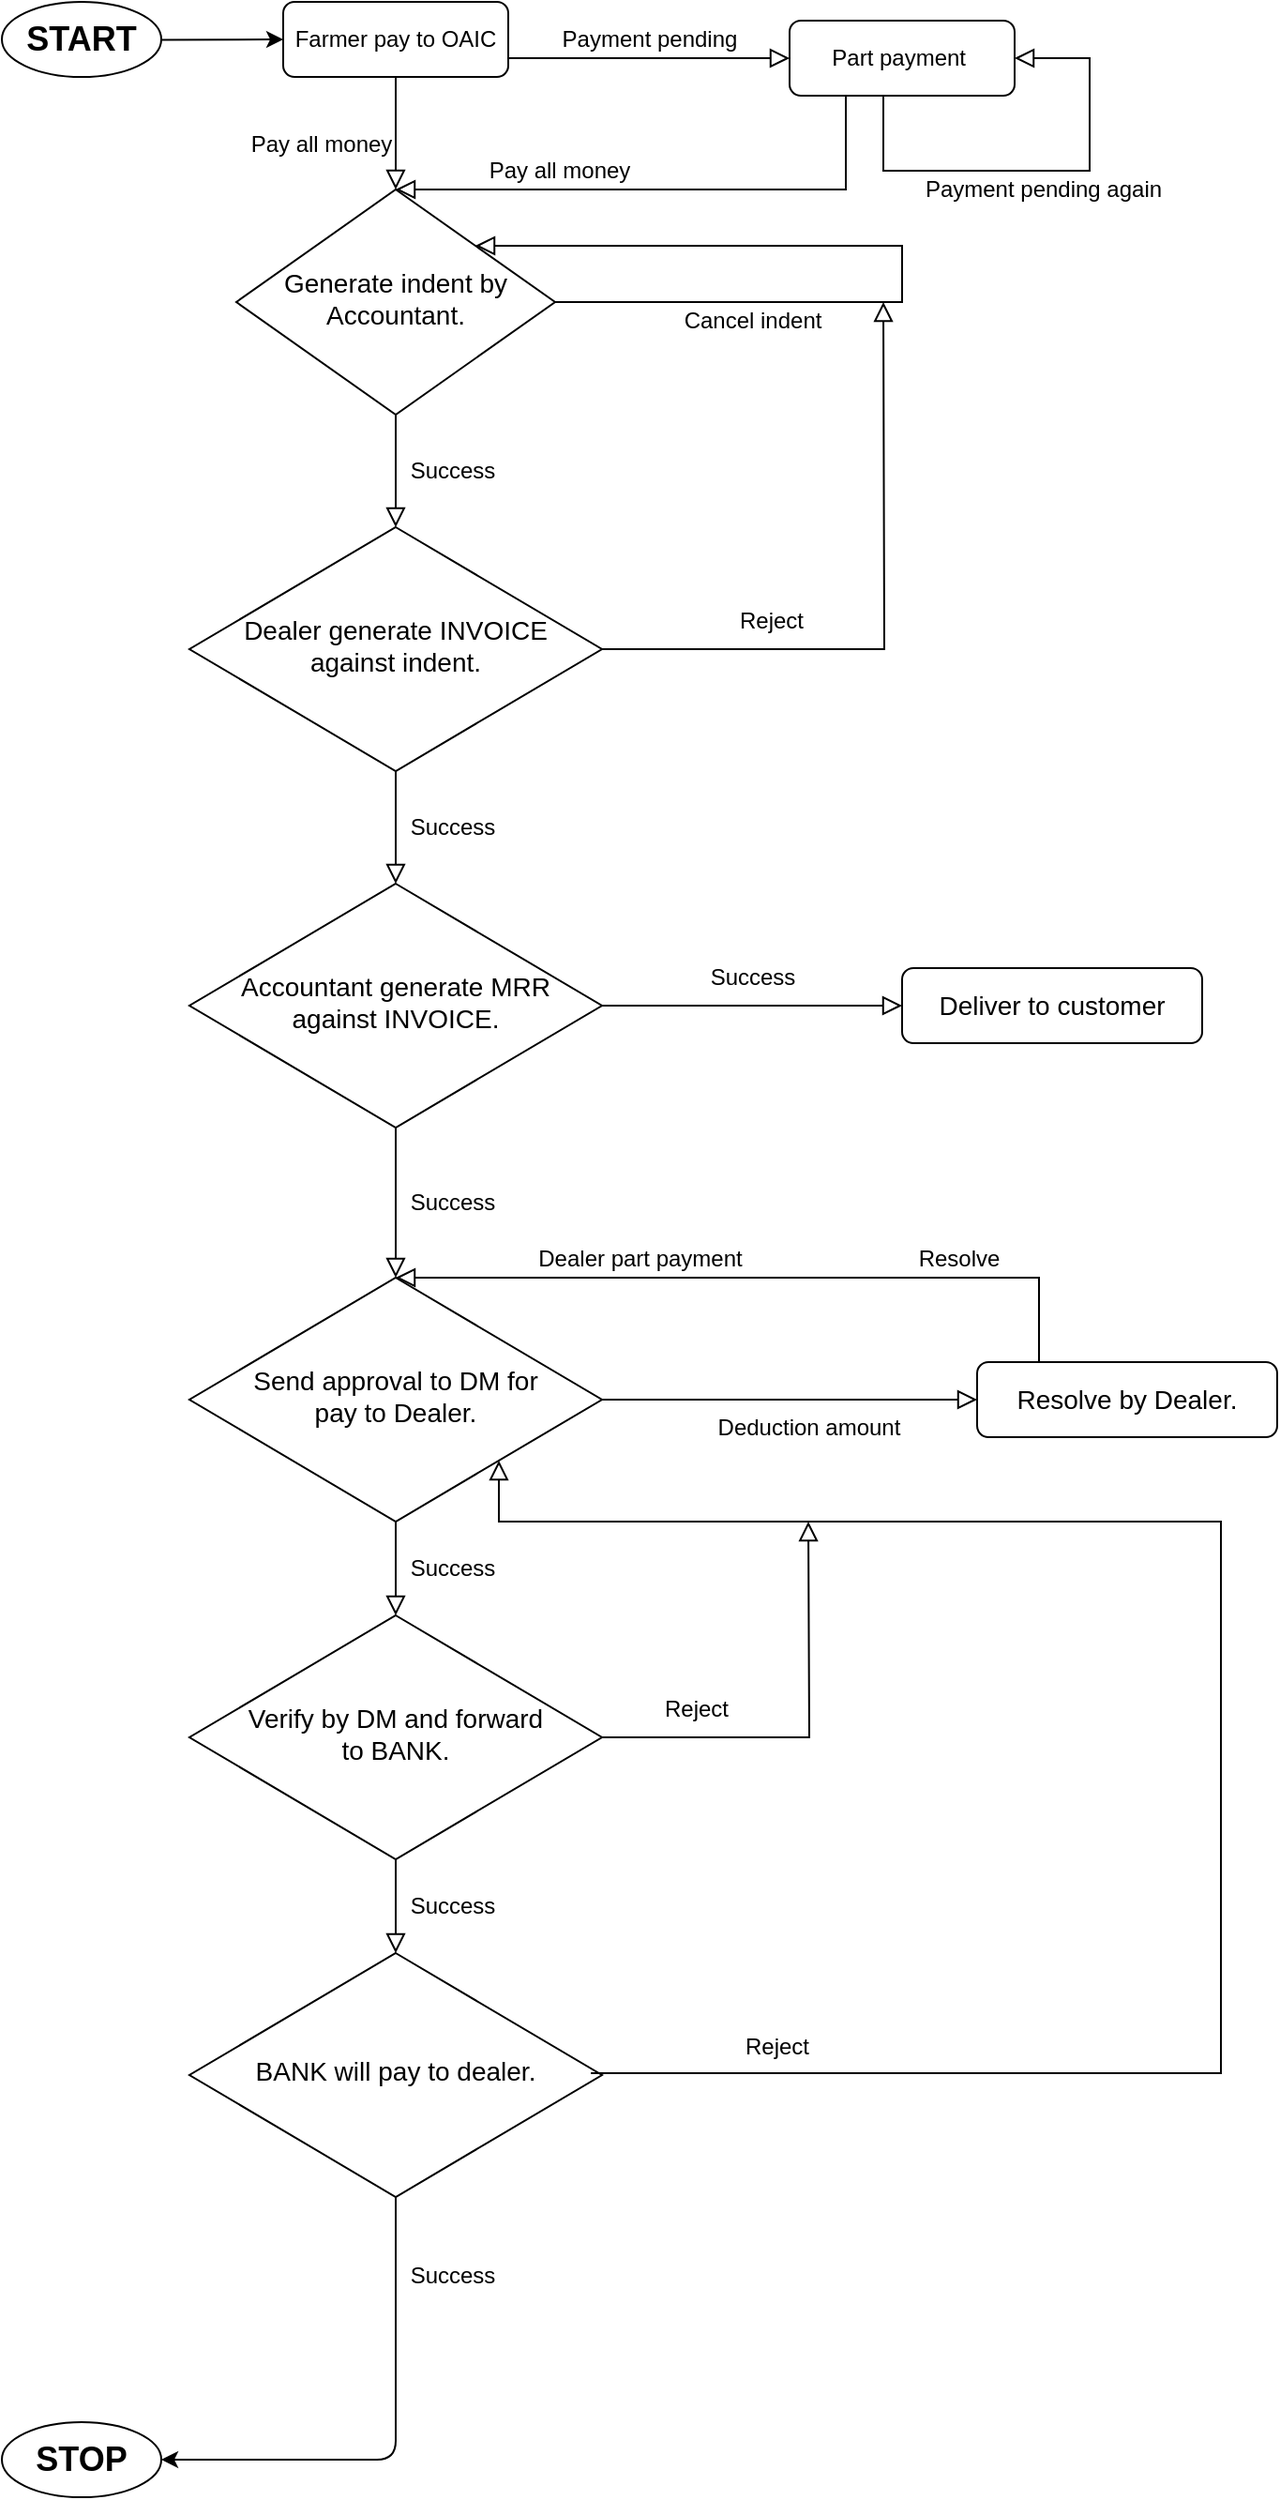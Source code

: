 <mxfile version="13.5.3" type="device"><diagram id="C5RBs43oDa-KdzZeNtuy" name="Page-1"><mxGraphModel dx="946" dy="645" grid="1" gridSize="10" guides="1" tooltips="1" connect="1" arrows="1" fold="1" page="1" pageScale="1" pageWidth="827" pageHeight="1169" math="0" shadow="0"><root><mxCell id="WIyWlLk6GJQsqaUBKTNV-0"/><mxCell id="WIyWlLk6GJQsqaUBKTNV-1" parent="WIyWlLk6GJQsqaUBKTNV-0"/><mxCell id="WIyWlLk6GJQsqaUBKTNV-2" value="&lt;font style=&quot;font-size: 12px&quot;&gt;Pay all money&lt;/font&gt;" style="rounded=0;html=1;jettySize=auto;orthogonalLoop=1;fontSize=11;endArrow=block;endFill=0;endSize=8;strokeWidth=1;shadow=0;labelBackgroundColor=none;edgeStyle=orthogonalEdgeStyle;" parent="WIyWlLk6GJQsqaUBKTNV-1" source="WIyWlLk6GJQsqaUBKTNV-3" target="WIyWlLk6GJQsqaUBKTNV-6" edge="1"><mxGeometry x="0.2" y="-40" relative="1" as="geometry"><Array as="points"><mxPoint x="220" y="80"/><mxPoint x="220" y="80"/></Array><mxPoint as="offset"/></mxGeometry></mxCell><mxCell id="WIyWlLk6GJQsqaUBKTNV-3" value="Farmer pay to OAIC" style="rounded=1;whiteSpace=wrap;html=1;fontSize=12;glass=0;strokeWidth=1;shadow=0;" parent="WIyWlLk6GJQsqaUBKTNV-1" vertex="1"><mxGeometry x="160" y="10" width="120" height="40" as="geometry"/></mxCell><mxCell id="WIyWlLk6GJQsqaUBKTNV-4" value="&lt;font style=&quot;font-size: 12px&quot;&gt;Success&lt;/font&gt;" style="rounded=0;html=1;jettySize=auto;orthogonalLoop=1;fontSize=11;endArrow=block;endFill=0;endSize=8;strokeWidth=1;shadow=0;labelBackgroundColor=none;edgeStyle=orthogonalEdgeStyle;" parent="WIyWlLk6GJQsqaUBKTNV-1" source="WIyWlLk6GJQsqaUBKTNV-6" target="WIyWlLk6GJQsqaUBKTNV-10" edge="1"><mxGeometry y="30" relative="1" as="geometry"><mxPoint as="offset"/></mxGeometry></mxCell><mxCell id="WIyWlLk6GJQsqaUBKTNV-5" value="&lt;font style=&quot;font-size: 12px&quot;&gt;Payment pending&lt;/font&gt;" style="edgeStyle=orthogonalEdgeStyle;rounded=0;html=1;jettySize=auto;orthogonalLoop=1;fontSize=11;endArrow=block;endFill=0;endSize=8;strokeWidth=1;shadow=0;labelBackgroundColor=none;exitX=1;exitY=0.75;exitDx=0;exitDy=0;" parent="WIyWlLk6GJQsqaUBKTNV-1" source="WIyWlLk6GJQsqaUBKTNV-3" target="WIyWlLk6GJQsqaUBKTNV-7" edge="1"><mxGeometry y="10" relative="1" as="geometry"><mxPoint as="offset"/></mxGeometry></mxCell><mxCell id="WIyWlLk6GJQsqaUBKTNV-6" value="&lt;font style=&quot;font-size: 14px&quot;&gt;Generate indent by Accountant.&lt;/font&gt;" style="rhombus;whiteSpace=wrap;html=1;shadow=0;fontFamily=Helvetica;fontSize=12;align=center;strokeWidth=1;spacing=6;spacingTop=-4;" parent="WIyWlLk6GJQsqaUBKTNV-1" vertex="1"><mxGeometry x="135" y="110" width="170" height="120" as="geometry"/></mxCell><mxCell id="WIyWlLk6GJQsqaUBKTNV-7" value="Part payment&amp;nbsp;" style="rounded=1;whiteSpace=wrap;html=1;fontSize=12;glass=0;strokeWidth=1;shadow=0;" parent="WIyWlLk6GJQsqaUBKTNV-1" vertex="1"><mxGeometry x="430" y="20" width="120" height="40" as="geometry"/></mxCell><mxCell id="WIyWlLk6GJQsqaUBKTNV-8" value="&lt;font style=&quot;font-size: 12px&quot;&gt;Success&lt;/font&gt;" style="rounded=0;html=1;jettySize=auto;orthogonalLoop=1;fontSize=11;endArrow=block;endFill=0;endSize=8;strokeWidth=1;shadow=0;labelBackgroundColor=none;edgeStyle=orthogonalEdgeStyle;entryX=0.5;entryY=0;entryDx=0;entryDy=0;" parent="WIyWlLk6GJQsqaUBKTNV-1" source="WIyWlLk6GJQsqaUBKTNV-10" target="T98MXT6IDhDFhp-z4ufv-8" edge="1"><mxGeometry y="30" relative="1" as="geometry"><mxPoint as="offset"/><mxPoint x="220" y="500" as="targetPoint"/></mxGeometry></mxCell><mxCell id="WIyWlLk6GJQsqaUBKTNV-9" value="&lt;font style=&quot;font-size: 12px&quot;&gt;Reject&lt;br&gt;&lt;/font&gt;" style="edgeStyle=orthogonalEdgeStyle;rounded=0;html=1;jettySize=auto;orthogonalLoop=1;fontSize=11;endArrow=block;endFill=0;endSize=8;strokeWidth=1;shadow=0;labelBackgroundColor=none;" parent="WIyWlLk6GJQsqaUBKTNV-1" source="WIyWlLk6GJQsqaUBKTNV-10" edge="1"><mxGeometry x="-0.463" y="15" relative="1" as="geometry"><mxPoint as="offset"/><mxPoint x="480" y="170" as="targetPoint"/></mxGeometry></mxCell><mxCell id="WIyWlLk6GJQsqaUBKTNV-10" value="&lt;font style=&quot;font-size: 14px&quot;&gt;Dealer generate INVOICE against indent.&lt;/font&gt;" style="rhombus;whiteSpace=wrap;html=1;shadow=0;fontFamily=Helvetica;fontSize=12;align=center;strokeWidth=1;spacing=6;spacingTop=-4;" parent="WIyWlLk6GJQsqaUBKTNV-1" vertex="1"><mxGeometry x="110" y="290" width="220" height="130" as="geometry"/></mxCell><mxCell id="T98MXT6IDhDFhp-z4ufv-0" value="&lt;font style=&quot;font-size: 18px&quot;&gt;&lt;b&gt;START&lt;/b&gt;&lt;/font&gt;" style="ellipse;whiteSpace=wrap;html=1;" parent="WIyWlLk6GJQsqaUBKTNV-1" vertex="1"><mxGeometry x="10" y="10" width="85" height="40" as="geometry"/></mxCell><mxCell id="T98MXT6IDhDFhp-z4ufv-1" value="" style="endArrow=classic;html=1;entryX=0;entryY=0.5;entryDx=0;entryDy=0;" parent="WIyWlLk6GJQsqaUBKTNV-1" source="T98MXT6IDhDFhp-z4ufv-0" target="WIyWlLk6GJQsqaUBKTNV-3" edge="1"><mxGeometry width="50" height="50" relative="1" as="geometry"><mxPoint x="220" y="60" as="sourcePoint"/><mxPoint x="270" y="10" as="targetPoint"/></mxGeometry></mxCell><mxCell id="T98MXT6IDhDFhp-z4ufv-5" value="&lt;font style=&quot;font-size: 12px&quot;&gt;Pay all money&lt;/font&gt;" style="rounded=0;html=1;jettySize=auto;orthogonalLoop=1;fontSize=11;endArrow=block;endFill=0;endSize=8;strokeWidth=1;shadow=0;labelBackgroundColor=none;edgeStyle=orthogonalEdgeStyle;entryX=0.5;entryY=0;entryDx=0;entryDy=0;" parent="WIyWlLk6GJQsqaUBKTNV-1" target="WIyWlLk6GJQsqaUBKTNV-6" edge="1"><mxGeometry x="0.4" y="-10" relative="1" as="geometry"><mxPoint x="460" y="60" as="sourcePoint"/><mxPoint x="230" y="110" as="targetPoint"/><Array as="points"><mxPoint x="460" y="110"/></Array><mxPoint as="offset"/></mxGeometry></mxCell><mxCell id="T98MXT6IDhDFhp-z4ufv-6" value="&lt;font style=&quot;font-size: 12px&quot;&gt;Payment pending again&lt;/font&gt;" style="edgeStyle=orthogonalEdgeStyle;rounded=0;html=1;jettySize=auto;orthogonalLoop=1;fontSize=11;endArrow=block;endFill=0;endSize=8;strokeWidth=1;shadow=0;labelBackgroundColor=none;entryX=1;entryY=0.5;entryDx=0;entryDy=0;" parent="WIyWlLk6GJQsqaUBKTNV-1" source="WIyWlLk6GJQsqaUBKTNV-7" target="WIyWlLk6GJQsqaUBKTNV-7" edge="1"><mxGeometry x="-0.004" y="-10" relative="1" as="geometry"><mxPoint as="offset"/><mxPoint x="290" y="50" as="sourcePoint"/><mxPoint x="590" y="40" as="targetPoint"/><Array as="points"><mxPoint x="480" y="100"/><mxPoint x="590" y="100"/><mxPoint x="590" y="40"/></Array></mxGeometry></mxCell><mxCell id="T98MXT6IDhDFhp-z4ufv-7" value="&lt;font style=&quot;font-size: 12px&quot;&gt;Cancel indent&lt;/font&gt;" style="edgeStyle=orthogonalEdgeStyle;rounded=0;html=1;jettySize=auto;orthogonalLoop=1;fontSize=11;endArrow=block;endFill=0;endSize=8;strokeWidth=1;shadow=0;labelBackgroundColor=none;exitX=1;exitY=0.5;exitDx=0;exitDy=0;entryX=1;entryY=0;entryDx=0;entryDy=0;" parent="WIyWlLk6GJQsqaUBKTNV-1" source="WIyWlLk6GJQsqaUBKTNV-6" target="WIyWlLk6GJQsqaUBKTNV-6" edge="1"><mxGeometry x="-0.527" y="-10" relative="1" as="geometry"><mxPoint as="offset"/><mxPoint x="490" y="70" as="sourcePoint"/><mxPoint x="360" y="150" as="targetPoint"/><Array as="points"><mxPoint x="490" y="170"/><mxPoint x="490" y="140"/></Array></mxGeometry></mxCell><mxCell id="T98MXT6IDhDFhp-z4ufv-8" value="&lt;font style=&quot;font-size: 14px&quot;&gt;Accountant generate MRR against INVOICE.&lt;/font&gt;" style="rhombus;whiteSpace=wrap;html=1;shadow=0;fontFamily=Helvetica;fontSize=12;align=center;strokeWidth=1;spacing=6;spacingTop=-4;" parent="WIyWlLk6GJQsqaUBKTNV-1" vertex="1"><mxGeometry x="110" y="480" width="220" height="130" as="geometry"/></mxCell><mxCell id="T98MXT6IDhDFhp-z4ufv-9" value="&lt;font style=&quot;font-size: 14px&quot;&gt;Send approval to DM for &lt;br&gt;pay to Dealer.&lt;/font&gt;" style="rhombus;whiteSpace=wrap;html=1;shadow=0;fontFamily=Helvetica;fontSize=12;align=center;strokeWidth=1;spacing=6;spacingTop=-4;" parent="WIyWlLk6GJQsqaUBKTNV-1" vertex="1"><mxGeometry x="110" y="690" width="220" height="130" as="geometry"/></mxCell><mxCell id="T98MXT6IDhDFhp-z4ufv-10" value="&lt;font style=&quot;font-size: 14px&quot;&gt;Deliver to customer&lt;/font&gt;" style="rounded=1;whiteSpace=wrap;html=1;fontSize=12;glass=0;strokeWidth=1;shadow=0;" parent="WIyWlLk6GJQsqaUBKTNV-1" vertex="1"><mxGeometry x="490" y="525" width="160" height="40" as="geometry"/></mxCell><mxCell id="T98MXT6IDhDFhp-z4ufv-11" value="&lt;font style=&quot;font-size: 12px&quot;&gt;Success&lt;/font&gt;" style="rounded=0;html=1;jettySize=auto;orthogonalLoop=1;fontSize=11;endArrow=block;endFill=0;endSize=8;strokeWidth=1;shadow=0;labelBackgroundColor=none;edgeStyle=orthogonalEdgeStyle;exitX=1;exitY=0.5;exitDx=0;exitDy=0;entryX=0;entryY=0.5;entryDx=0;entryDy=0;" parent="WIyWlLk6GJQsqaUBKTNV-1" source="T98MXT6IDhDFhp-z4ufv-8" target="T98MXT6IDhDFhp-z4ufv-10" edge="1"><mxGeometry y="15" relative="1" as="geometry"><mxPoint as="offset"/><mxPoint x="230" y="430" as="sourcePoint"/><mxPoint x="230" y="490" as="targetPoint"/></mxGeometry></mxCell><mxCell id="T98MXT6IDhDFhp-z4ufv-12" value="&lt;font style=&quot;font-size: 12px&quot;&gt;Success&lt;/font&gt;" style="rounded=0;html=1;jettySize=auto;orthogonalLoop=1;fontSize=11;endArrow=block;endFill=0;endSize=8;strokeWidth=1;shadow=0;labelBackgroundColor=none;edgeStyle=orthogonalEdgeStyle;entryX=0.5;entryY=0;entryDx=0;entryDy=0;exitX=0.5;exitY=1;exitDx=0;exitDy=0;" parent="WIyWlLk6GJQsqaUBKTNV-1" source="T98MXT6IDhDFhp-z4ufv-8" target="T98MXT6IDhDFhp-z4ufv-9" edge="1"><mxGeometry y="30" relative="1" as="geometry"><mxPoint as="offset"/><mxPoint x="230" y="430" as="sourcePoint"/><mxPoint x="230" y="490" as="targetPoint"/></mxGeometry></mxCell><mxCell id="T98MXT6IDhDFhp-z4ufv-13" value="&lt;font style=&quot;font-size: 12px&quot;&gt;Deduction amount&lt;/font&gt;" style="edgeStyle=orthogonalEdgeStyle;rounded=0;html=1;jettySize=auto;orthogonalLoop=1;fontSize=11;endArrow=block;endFill=0;endSize=8;strokeWidth=1;shadow=0;labelBackgroundColor=none;exitX=1;exitY=0.5;exitDx=0;exitDy=0;entryX=0;entryY=0.5;entryDx=0;entryDy=0;" parent="WIyWlLk6GJQsqaUBKTNV-1" source="T98MXT6IDhDFhp-z4ufv-9" target="T98MXT6IDhDFhp-z4ufv-14" edge="1"><mxGeometry x="0.5" y="-43" relative="1" as="geometry"><mxPoint x="-40" y="-28" as="offset"/><mxPoint x="315" y="180" as="sourcePoint"/><mxPoint x="272.5" y="150" as="targetPoint"/><Array as="points"><mxPoint x="450" y="755"/><mxPoint x="450" y="755"/></Array></mxGeometry></mxCell><mxCell id="T98MXT6IDhDFhp-z4ufv-14" value="&lt;font style=&quot;font-size: 14px&quot;&gt;Resolve by Dealer.&lt;/font&gt;" style="rounded=1;whiteSpace=wrap;html=1;fontSize=12;glass=0;strokeWidth=1;shadow=0;" parent="WIyWlLk6GJQsqaUBKTNV-1" vertex="1"><mxGeometry x="530" y="735" width="160" height="40" as="geometry"/></mxCell><mxCell id="T98MXT6IDhDFhp-z4ufv-15" value="&lt;font style=&quot;font-size: 12px&quot;&gt;Resolve&lt;/font&gt;" style="edgeStyle=orthogonalEdgeStyle;rounded=0;html=1;jettySize=auto;orthogonalLoop=1;fontSize=11;endArrow=block;endFill=0;endSize=8;strokeWidth=1;shadow=0;labelBackgroundColor=none;exitX=0.456;exitY=0;exitDx=0;exitDy=0;entryX=0.5;entryY=0;entryDx=0;entryDy=0;exitPerimeter=0;" parent="WIyWlLk6GJQsqaUBKTNV-1" source="T98MXT6IDhDFhp-z4ufv-14" target="T98MXT6IDhDFhp-z4ufv-9" edge="1"><mxGeometry x="-0.402" y="-10" relative="1" as="geometry"><mxPoint as="offset"/><mxPoint x="340" y="765" as="sourcePoint"/><mxPoint x="500" y="765" as="targetPoint"/><Array as="points"><mxPoint x="563" y="690"/></Array></mxGeometry></mxCell><mxCell id="T98MXT6IDhDFhp-z4ufv-16" value="&lt;span style=&quot;font-size: 14px&quot;&gt;Verify by DM and forward &lt;br&gt;to BANK.&lt;/span&gt;" style="rhombus;whiteSpace=wrap;html=1;shadow=0;fontFamily=Helvetica;fontSize=12;align=center;strokeWidth=1;spacing=6;spacingTop=-4;" parent="WIyWlLk6GJQsqaUBKTNV-1" vertex="1"><mxGeometry x="110" y="870" width="220" height="130" as="geometry"/></mxCell><mxCell id="T98MXT6IDhDFhp-z4ufv-17" value="&lt;span style=&quot;font-size: 14px&quot;&gt;BANK will pay to dealer.&lt;/span&gt;" style="rhombus;whiteSpace=wrap;html=1;shadow=0;fontFamily=Helvetica;fontSize=12;align=center;strokeWidth=1;spacing=6;spacingTop=-4;" parent="WIyWlLk6GJQsqaUBKTNV-1" vertex="1"><mxGeometry x="110" y="1050" width="220" height="130" as="geometry"/></mxCell><mxCell id="T98MXT6IDhDFhp-z4ufv-18" value="&lt;font style=&quot;font-size: 12px&quot;&gt;Success&lt;/font&gt;" style="rounded=0;html=1;jettySize=auto;orthogonalLoop=1;fontSize=11;endArrow=block;endFill=0;endSize=8;strokeWidth=1;shadow=0;labelBackgroundColor=none;edgeStyle=orthogonalEdgeStyle;" parent="WIyWlLk6GJQsqaUBKTNV-1" source="T98MXT6IDhDFhp-z4ufv-9" target="T98MXT6IDhDFhp-z4ufv-16" edge="1"><mxGeometry y="30" relative="1" as="geometry"><mxPoint as="offset"/><mxPoint x="220" y="820" as="sourcePoint"/><mxPoint x="230" y="700" as="targetPoint"/></mxGeometry></mxCell><mxCell id="T98MXT6IDhDFhp-z4ufv-19" value="&lt;font style=&quot;font-size: 12px&quot;&gt;Success&lt;/font&gt;" style="rounded=0;html=1;jettySize=auto;orthogonalLoop=1;fontSize=11;endArrow=block;endFill=0;endSize=8;strokeWidth=1;shadow=0;labelBackgroundColor=none;edgeStyle=orthogonalEdgeStyle;" parent="WIyWlLk6GJQsqaUBKTNV-1" source="T98MXT6IDhDFhp-z4ufv-16" target="T98MXT6IDhDFhp-z4ufv-17" edge="1"><mxGeometry y="30" relative="1" as="geometry"><mxPoint as="offset"/><mxPoint x="220" y="1000" as="sourcePoint"/><mxPoint x="230" y="880" as="targetPoint"/></mxGeometry></mxCell><mxCell id="T98MXT6IDhDFhp-z4ufv-20" value="&lt;font style=&quot;font-size: 12px&quot;&gt;Reject&lt;br&gt;&lt;/font&gt;" style="rounded=0;html=1;jettySize=auto;orthogonalLoop=1;fontSize=11;endArrow=block;endFill=0;endSize=8;strokeWidth=1;shadow=0;labelBackgroundColor=none;edgeStyle=orthogonalEdgeStyle;exitX=0.973;exitY=0.492;exitDx=0;exitDy=0;exitPerimeter=0;entryX=1;entryY=1;entryDx=0;entryDy=0;" parent="WIyWlLk6GJQsqaUBKTNV-1" source="T98MXT6IDhDFhp-z4ufv-17" target="T98MXT6IDhDFhp-z4ufv-9" edge="1"><mxGeometry x="-0.812" y="14" relative="1" as="geometry"><mxPoint as="offset"/><mxPoint x="230" y="1010" as="sourcePoint"/><mxPoint x="310" y="800" as="targetPoint"/><Array as="points"><mxPoint x="660" y="1114"/><mxPoint x="660" y="820"/><mxPoint x="275" y="820"/></Array></mxGeometry></mxCell><mxCell id="T98MXT6IDhDFhp-z4ufv-21" value="&lt;font style=&quot;font-size: 12px&quot;&gt;Reject&lt;/font&gt;" style="rounded=0;html=1;jettySize=auto;orthogonalLoop=1;fontSize=11;endArrow=block;endFill=0;endSize=8;strokeWidth=1;shadow=0;labelBackgroundColor=none;edgeStyle=orthogonalEdgeStyle;exitX=1;exitY=0.5;exitDx=0;exitDy=0;" parent="WIyWlLk6GJQsqaUBKTNV-1" source="T98MXT6IDhDFhp-z4ufv-16" edge="1"><mxGeometry x="-0.556" y="15" relative="1" as="geometry"><mxPoint as="offset"/><mxPoint x="230" y="1010" as="sourcePoint"/><mxPoint x="440" y="820" as="targetPoint"/></mxGeometry></mxCell><mxCell id="T98MXT6IDhDFhp-z4ufv-23" value="&lt;b&gt;&lt;font style=&quot;font-size: 18px&quot;&gt;STOP&lt;/font&gt;&lt;/b&gt;" style="ellipse;whiteSpace=wrap;html=1;" parent="WIyWlLk6GJQsqaUBKTNV-1" vertex="1"><mxGeometry x="10" y="1300" width="85" height="40" as="geometry"/></mxCell><mxCell id="T98MXT6IDhDFhp-z4ufv-24" value="" style="endArrow=classic;html=1;exitX=0.5;exitY=1;exitDx=0;exitDy=0;entryX=1;entryY=0.5;entryDx=0;entryDy=0;" parent="WIyWlLk6GJQsqaUBKTNV-1" source="T98MXT6IDhDFhp-z4ufv-17" target="T98MXT6IDhDFhp-z4ufv-23" edge="1"><mxGeometry width="50" height="50" relative="1" as="geometry"><mxPoint x="380" y="1170" as="sourcePoint"/><mxPoint x="300" y="1300" as="targetPoint"/><Array as="points"><mxPoint x="220" y="1320"/></Array></mxGeometry></mxCell><mxCell id="T98MXT6IDhDFhp-z4ufv-25" value="&lt;font style=&quot;font-size: 12px&quot;&gt;Success&lt;/font&gt;" style="edgeLabel;html=1;align=center;verticalAlign=middle;resizable=0;points=[];" parent="T98MXT6IDhDFhp-z4ufv-24" vertex="1" connectable="0"><mxGeometry x="-0.683" y="1" relative="1" as="geometry"><mxPoint x="29" as="offset"/></mxGeometry></mxCell><mxCell id="WOjhrgPEVhae3p9SQMSw-0" value="Dealer part payment" style="text;html=1;align=center;verticalAlign=middle;resizable=0;points=[];autosize=1;" vertex="1" parent="WIyWlLk6GJQsqaUBKTNV-1"><mxGeometry x="290" y="670" width="120" height="20" as="geometry"/></mxCell></root></mxGraphModel></diagram></mxfile>